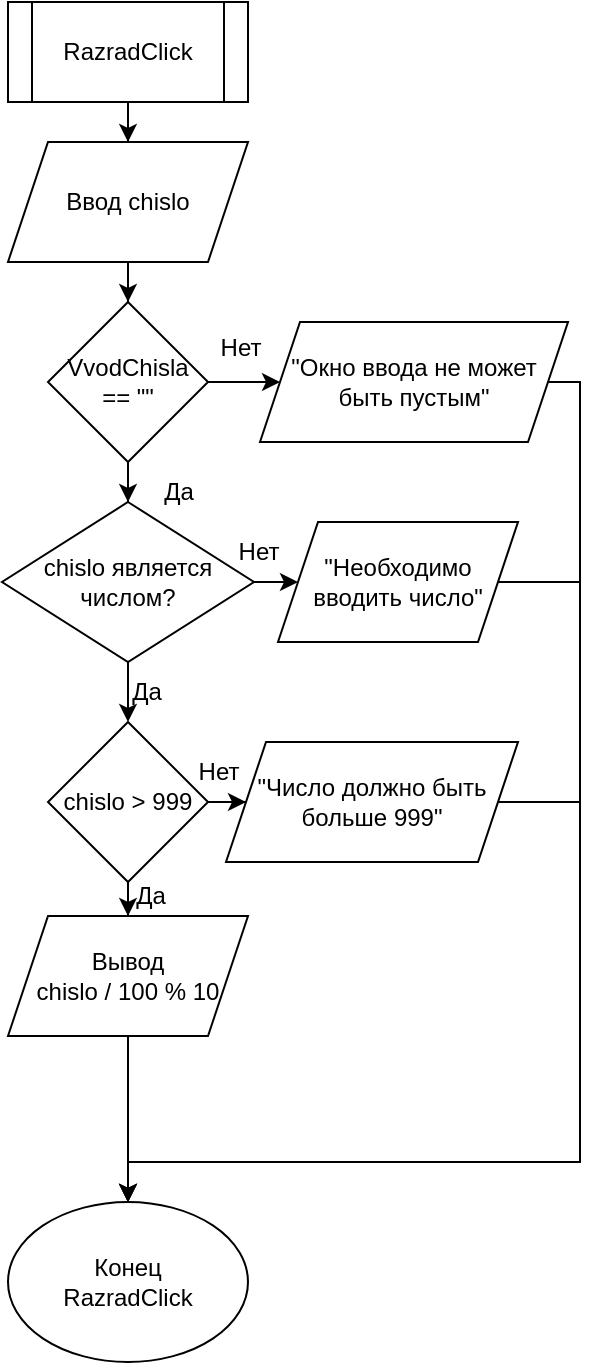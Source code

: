 <mxfile version="22.1.2" type="device">
  <diagram id="C5RBs43oDa-KdzZeNtuy" name="Page-1">
    <mxGraphModel dx="472" dy="835" grid="1" gridSize="10" guides="1" tooltips="1" connect="1" arrows="1" fold="1" page="1" pageScale="1" pageWidth="827" pageHeight="1169" background="none" math="0" shadow="0">
      <root>
        <mxCell id="WIyWlLk6GJQsqaUBKTNV-0" />
        <mxCell id="WIyWlLk6GJQsqaUBKTNV-1" parent="WIyWlLk6GJQsqaUBKTNV-0" />
        <mxCell id="uJkAXkPDT9wGIKv4I9AL-1" value="" style="edgeStyle=orthogonalEdgeStyle;rounded=0;orthogonalLoop=1;jettySize=auto;html=1;" parent="WIyWlLk6GJQsqaUBKTNV-1" source="0hE_sN3JgscIVq8kgt5x-2" target="uJkAXkPDT9wGIKv4I9AL-0" edge="1">
          <mxGeometry relative="1" as="geometry" />
        </mxCell>
        <mxCell id="0hE_sN3JgscIVq8kgt5x-2" value="RazradClick" style="shape=process;whiteSpace=wrap;html=1;backgroundOutline=1;" parent="WIyWlLk6GJQsqaUBKTNV-1" vertex="1">
          <mxGeometry x="354" y="40" width="120" height="50" as="geometry" />
        </mxCell>
        <mxCell id="oi7w8lsdF9ciej4ZdwAy-3" value="" style="edgeStyle=orthogonalEdgeStyle;rounded=0;orthogonalLoop=1;jettySize=auto;html=1;" edge="1" parent="WIyWlLk6GJQsqaUBKTNV-1" source="uJkAXkPDT9wGIKv4I9AL-0" target="oi7w8lsdF9ciej4ZdwAy-2">
          <mxGeometry relative="1" as="geometry" />
        </mxCell>
        <mxCell id="uJkAXkPDT9wGIKv4I9AL-0" value="Ввод chislo" style="shape=parallelogram;perimeter=parallelogramPerimeter;whiteSpace=wrap;html=1;fixedSize=1;" parent="WIyWlLk6GJQsqaUBKTNV-1" vertex="1">
          <mxGeometry x="354" y="110" width="120" height="60" as="geometry" />
        </mxCell>
        <mxCell id="uJkAXkPDT9wGIKv4I9AL-6" value="" style="edgeStyle=orthogonalEdgeStyle;rounded=0;orthogonalLoop=1;jettySize=auto;html=1;" parent="WIyWlLk6GJQsqaUBKTNV-1" source="uJkAXkPDT9wGIKv4I9AL-2" target="uJkAXkPDT9wGIKv4I9AL-5" edge="1">
          <mxGeometry relative="1" as="geometry" />
        </mxCell>
        <mxCell id="uJkAXkPDT9wGIKv4I9AL-17" value="" style="edgeStyle=orthogonalEdgeStyle;rounded=0;orthogonalLoop=1;jettySize=auto;html=1;" parent="WIyWlLk6GJQsqaUBKTNV-1" source="uJkAXkPDT9wGIKv4I9AL-2" target="uJkAXkPDT9wGIKv4I9AL-16" edge="1">
          <mxGeometry relative="1" as="geometry" />
        </mxCell>
        <mxCell id="uJkAXkPDT9wGIKv4I9AL-2" value="chislo является числом?" style="rhombus;whiteSpace=wrap;html=1;" parent="WIyWlLk6GJQsqaUBKTNV-1" vertex="1">
          <mxGeometry x="351" y="290" width="126" height="80" as="geometry" />
        </mxCell>
        <mxCell id="uJkAXkPDT9wGIKv4I9AL-4" value="Да" style="text;html=1;align=center;verticalAlign=middle;resizable=0;points=[];autosize=1;strokeColor=none;fillColor=none;" parent="WIyWlLk6GJQsqaUBKTNV-1" vertex="1">
          <mxGeometry x="403" y="370" width="40" height="30" as="geometry" />
        </mxCell>
        <mxCell id="uJkAXkPDT9wGIKv4I9AL-15" style="edgeStyle=orthogonalEdgeStyle;rounded=0;orthogonalLoop=1;jettySize=auto;html=1;entryX=0;entryY=0.5;entryDx=0;entryDy=0;" parent="WIyWlLk6GJQsqaUBKTNV-1" source="uJkAXkPDT9wGIKv4I9AL-5" target="uJkAXkPDT9wGIKv4I9AL-11" edge="1">
          <mxGeometry relative="1" as="geometry" />
        </mxCell>
        <mxCell id="JW0MmGCft0kKURhuUGDQ-1" value="" style="edgeStyle=orthogonalEdgeStyle;rounded=0;orthogonalLoop=1;jettySize=auto;html=1;" parent="WIyWlLk6GJQsqaUBKTNV-1" source="uJkAXkPDT9wGIKv4I9AL-5" target="JW0MmGCft0kKURhuUGDQ-0" edge="1">
          <mxGeometry relative="1" as="geometry" />
        </mxCell>
        <mxCell id="uJkAXkPDT9wGIKv4I9AL-5" value="chislo &amp;gt; 999" style="rhombus;whiteSpace=wrap;html=1;" parent="WIyWlLk6GJQsqaUBKTNV-1" vertex="1">
          <mxGeometry x="374" y="400" width="80" height="80" as="geometry" />
        </mxCell>
        <mxCell id="uJkAXkPDT9wGIKv4I9AL-9" value="Конец&lt;br&gt;RazradClick" style="ellipse;whiteSpace=wrap;html=1;" parent="WIyWlLk6GJQsqaUBKTNV-1" vertex="1">
          <mxGeometry x="354" y="640" width="120" height="80" as="geometry" />
        </mxCell>
        <mxCell id="uJkAXkPDT9wGIKv4I9AL-19" style="edgeStyle=orthogonalEdgeStyle;rounded=0;orthogonalLoop=1;jettySize=auto;html=1;entryX=0.5;entryY=0;entryDx=0;entryDy=0;exitX=1;exitY=0.5;exitDx=0;exitDy=0;" parent="WIyWlLk6GJQsqaUBKTNV-1" source="uJkAXkPDT9wGIKv4I9AL-11" target="uJkAXkPDT9wGIKv4I9AL-9" edge="1">
          <mxGeometry relative="1" as="geometry">
            <Array as="points">
              <mxPoint x="640" y="440" />
              <mxPoint x="640" y="620" />
            </Array>
          </mxGeometry>
        </mxCell>
        <mxCell id="uJkAXkPDT9wGIKv4I9AL-11" value="&quot;Число должно быть больше 999&quot;" style="shape=parallelogram;perimeter=parallelogramPerimeter;whiteSpace=wrap;html=1;fixedSize=1;" parent="WIyWlLk6GJQsqaUBKTNV-1" vertex="1">
          <mxGeometry x="463" y="410" width="146" height="60" as="geometry" />
        </mxCell>
        <mxCell id="uJkAXkPDT9wGIKv4I9AL-13" value="Нет" style="text;html=1;align=center;verticalAlign=middle;resizable=0;points=[];autosize=1;strokeColor=none;fillColor=none;" parent="WIyWlLk6GJQsqaUBKTNV-1" vertex="1">
          <mxGeometry x="439" y="410" width="40" height="30" as="geometry" />
        </mxCell>
        <mxCell id="uJkAXkPDT9wGIKv4I9AL-14" value="Да" style="text;html=1;align=center;verticalAlign=middle;resizable=0;points=[];autosize=1;strokeColor=none;fillColor=none;" parent="WIyWlLk6GJQsqaUBKTNV-1" vertex="1">
          <mxGeometry x="405" y="472" width="40" height="30" as="geometry" />
        </mxCell>
        <mxCell id="uJkAXkPDT9wGIKv4I9AL-21" style="edgeStyle=orthogonalEdgeStyle;rounded=0;orthogonalLoop=1;jettySize=auto;html=1;entryX=0.5;entryY=0;entryDx=0;entryDy=0;exitX=1;exitY=0.5;exitDx=0;exitDy=0;" parent="WIyWlLk6GJQsqaUBKTNV-1" source="uJkAXkPDT9wGIKv4I9AL-16" target="uJkAXkPDT9wGIKv4I9AL-9" edge="1">
          <mxGeometry relative="1" as="geometry">
            <Array as="points">
              <mxPoint x="640" y="330" />
              <mxPoint x="640" y="620" />
            </Array>
          </mxGeometry>
        </mxCell>
        <mxCell id="uJkAXkPDT9wGIKv4I9AL-16" value="&quot;Необходимо вводить число&quot;" style="shape=parallelogram;perimeter=parallelogramPerimeter;whiteSpace=wrap;html=1;fixedSize=1;" parent="WIyWlLk6GJQsqaUBKTNV-1" vertex="1">
          <mxGeometry x="489" y="300" width="120" height="60" as="geometry" />
        </mxCell>
        <mxCell id="uJkAXkPDT9wGIKv4I9AL-18" value="Нет" style="text;html=1;align=center;verticalAlign=middle;resizable=0;points=[];autosize=1;strokeColor=none;fillColor=none;" parent="WIyWlLk6GJQsqaUBKTNV-1" vertex="1">
          <mxGeometry x="459" y="300" width="40" height="30" as="geometry" />
        </mxCell>
        <mxCell id="JW0MmGCft0kKURhuUGDQ-2" style="edgeStyle=orthogonalEdgeStyle;rounded=0;orthogonalLoop=1;jettySize=auto;html=1;entryX=0.5;entryY=0;entryDx=0;entryDy=0;" parent="WIyWlLk6GJQsqaUBKTNV-1" source="JW0MmGCft0kKURhuUGDQ-0" target="uJkAXkPDT9wGIKv4I9AL-9" edge="1">
          <mxGeometry relative="1" as="geometry" />
        </mxCell>
        <mxCell id="JW0MmGCft0kKURhuUGDQ-0" value="Вывод&lt;br&gt;chislo / 100 % 10" style="shape=parallelogram;perimeter=parallelogramPerimeter;whiteSpace=wrap;html=1;fixedSize=1;" parent="WIyWlLk6GJQsqaUBKTNV-1" vertex="1">
          <mxGeometry x="354" y="497" width="120" height="60" as="geometry" />
        </mxCell>
        <mxCell id="oi7w8lsdF9ciej4ZdwAy-4" style="edgeStyle=orthogonalEdgeStyle;rounded=0;orthogonalLoop=1;jettySize=auto;html=1;entryX=0.5;entryY=0;entryDx=0;entryDy=0;" edge="1" parent="WIyWlLk6GJQsqaUBKTNV-1" source="oi7w8lsdF9ciej4ZdwAy-2" target="uJkAXkPDT9wGIKv4I9AL-2">
          <mxGeometry relative="1" as="geometry" />
        </mxCell>
        <mxCell id="oi7w8lsdF9ciej4ZdwAy-7" value="" style="edgeStyle=orthogonalEdgeStyle;rounded=0;orthogonalLoop=1;jettySize=auto;html=1;" edge="1" parent="WIyWlLk6GJQsqaUBKTNV-1" source="oi7w8lsdF9ciej4ZdwAy-2" target="oi7w8lsdF9ciej4ZdwAy-6">
          <mxGeometry relative="1" as="geometry" />
        </mxCell>
        <mxCell id="oi7w8lsdF9ciej4ZdwAy-2" value="VvodChisla == &quot;&quot;" style="rhombus;whiteSpace=wrap;html=1;" vertex="1" parent="WIyWlLk6GJQsqaUBKTNV-1">
          <mxGeometry x="374" y="190" width="80" height="80" as="geometry" />
        </mxCell>
        <mxCell id="oi7w8lsdF9ciej4ZdwAy-5" value="Да" style="text;html=1;align=center;verticalAlign=middle;resizable=0;points=[];autosize=1;strokeColor=none;fillColor=none;" vertex="1" parent="WIyWlLk6GJQsqaUBKTNV-1">
          <mxGeometry x="419" y="270" width="40" height="30" as="geometry" />
        </mxCell>
        <mxCell id="oi7w8lsdF9ciej4ZdwAy-8" style="edgeStyle=orthogonalEdgeStyle;rounded=0;orthogonalLoop=1;jettySize=auto;html=1;entryX=0.5;entryY=0;entryDx=0;entryDy=0;" edge="1" parent="WIyWlLk6GJQsqaUBKTNV-1" source="oi7w8lsdF9ciej4ZdwAy-6" target="uJkAXkPDT9wGIKv4I9AL-9">
          <mxGeometry relative="1" as="geometry">
            <Array as="points">
              <mxPoint x="640" y="230" />
              <mxPoint x="640" y="620" />
            </Array>
          </mxGeometry>
        </mxCell>
        <mxCell id="oi7w8lsdF9ciej4ZdwAy-6" value="&quot;Окно ввода не может быть пустым&quot;" style="shape=parallelogram;perimeter=parallelogramPerimeter;whiteSpace=wrap;html=1;fixedSize=1;" vertex="1" parent="WIyWlLk6GJQsqaUBKTNV-1">
          <mxGeometry x="480" y="200" width="154" height="60" as="geometry" />
        </mxCell>
        <mxCell id="oi7w8lsdF9ciej4ZdwAy-9" value="Нет" style="text;html=1;align=center;verticalAlign=middle;resizable=0;points=[];autosize=1;strokeColor=none;fillColor=none;" vertex="1" parent="WIyWlLk6GJQsqaUBKTNV-1">
          <mxGeometry x="450" y="198" width="40" height="30" as="geometry" />
        </mxCell>
      </root>
    </mxGraphModel>
  </diagram>
</mxfile>
